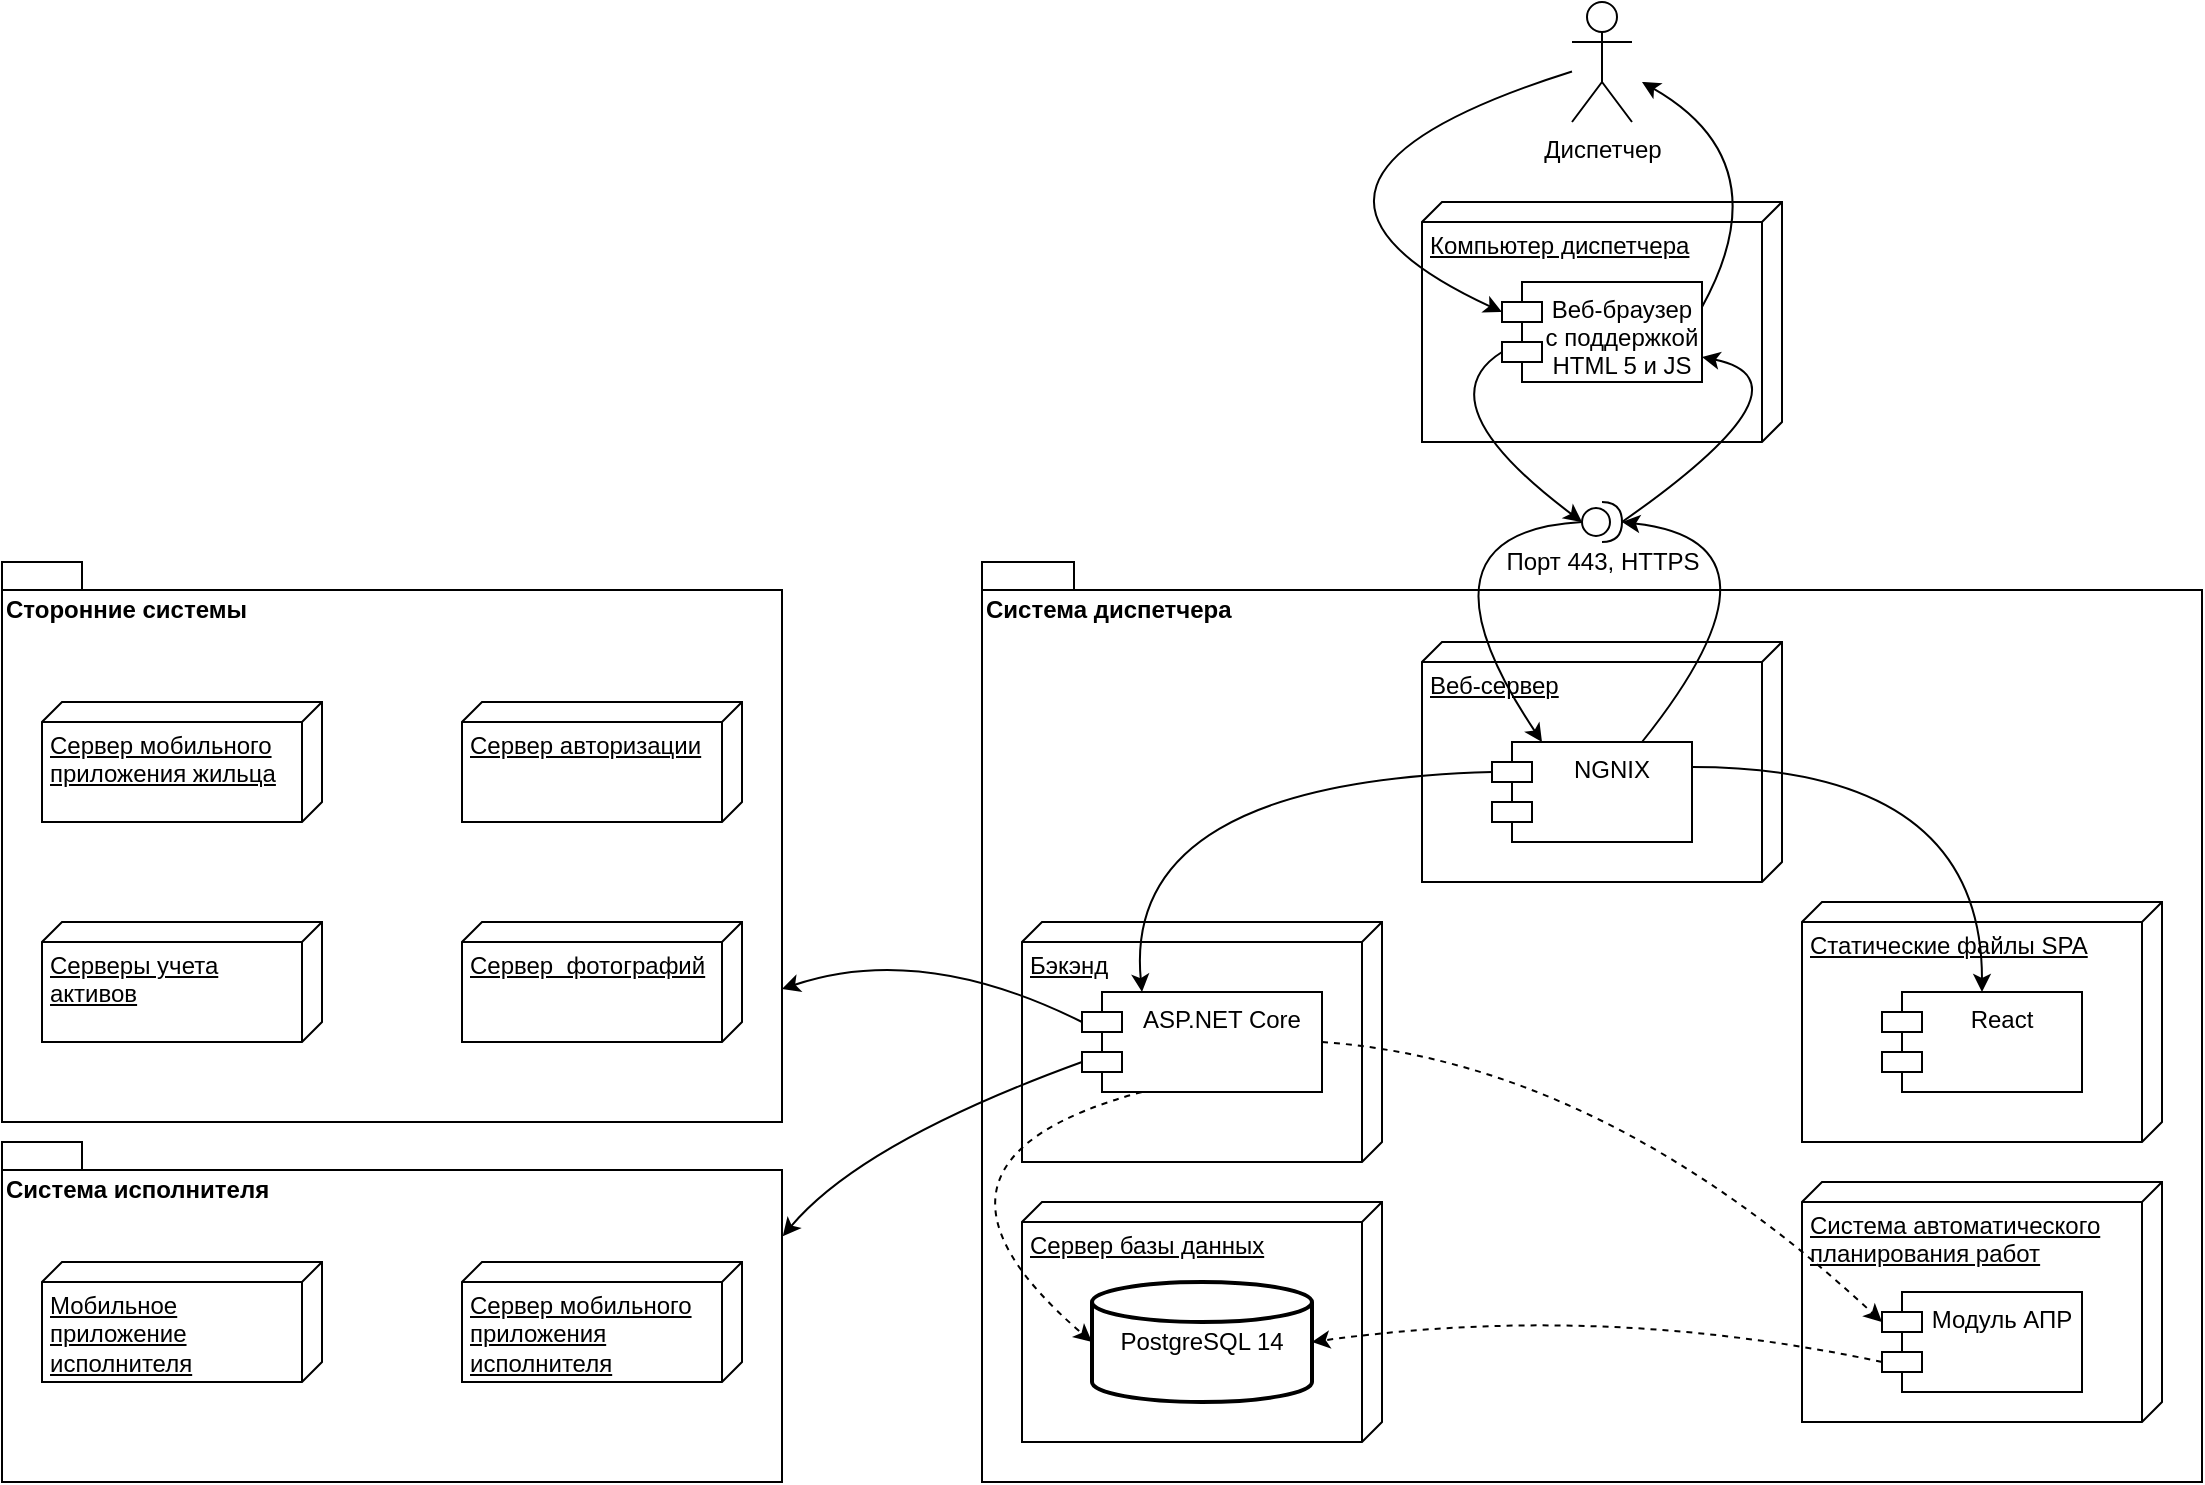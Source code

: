 <mxfile version="20.6.2" type="github">
  <diagram id="HOSZykifcjWmg74krggU" name="Page-1">
    <mxGraphModel dx="2062" dy="1114" grid="1" gridSize="10" guides="1" tooltips="1" connect="1" arrows="1" fold="1" page="1" pageScale="1" pageWidth="850" pageHeight="1100" math="0" shadow="0">
      <root>
        <mxCell id="0" />
        <mxCell id="1" parent="0" />
        <mxCell id="c7Pb04o0xOLfkEv4fk63-9" value="Система диспетчера" style="shape=folder;fontStyle=1;spacingTop=10;tabWidth=40;tabHeight=14;tabPosition=left;html=1;verticalAlign=top;align=left;" parent="1" vertex="1">
          <mxGeometry x="510" y="300" width="610" height="460" as="geometry" />
        </mxCell>
        <mxCell id="c7Pb04o0xOLfkEv4fk63-4" value="Сторонние системы" style="shape=folder;fontStyle=1;spacingTop=10;tabWidth=40;tabHeight=14;tabPosition=left;html=1;verticalAlign=top;align=left;" parent="1" vertex="1">
          <mxGeometry x="20" y="300" width="390" height="280" as="geometry" />
        </mxCell>
        <mxCell id="c7Pb04o0xOLfkEv4fk63-5" value="Сервер мобильного &lt;br&gt;приложения жильца" style="verticalAlign=top;align=left;spacingTop=8;spacingLeft=2;spacingRight=12;shape=cube;size=10;direction=south;fontStyle=4;html=1;" parent="1" vertex="1">
          <mxGeometry x="40" y="370" width="140" height="60" as="geometry" />
        </mxCell>
        <mxCell id="c7Pb04o0xOLfkEv4fk63-6" value="Сервер авторизации" style="verticalAlign=top;align=left;spacingTop=8;spacingLeft=2;spacingRight=12;shape=cube;size=10;direction=south;fontStyle=4;html=1;" parent="1" vertex="1">
          <mxGeometry x="250" y="370" width="140" height="60" as="geometry" />
        </mxCell>
        <mxCell id="c7Pb04o0xOLfkEv4fk63-7" value="Серверы учета&lt;br&gt;активов" style="verticalAlign=top;align=left;spacingTop=8;spacingLeft=2;spacingRight=12;shape=cube;size=10;direction=south;fontStyle=4;html=1;" parent="1" vertex="1">
          <mxGeometry x="40" y="480" width="140" height="60" as="geometry" />
        </mxCell>
        <mxCell id="c7Pb04o0xOLfkEv4fk63-11" value="Сервер базы данных" style="verticalAlign=top;align=left;spacingTop=8;spacingLeft=2;spacingRight=12;shape=cube;size=10;direction=south;fontStyle=4;html=1;" parent="1" vertex="1">
          <mxGeometry x="530" y="620" width="180" height="120" as="geometry" />
        </mxCell>
        <mxCell id="c7Pb04o0xOLfkEv4fk63-12" value="PostgreSQL 14" style="strokeWidth=2;html=1;shape=mxgraph.flowchart.database;whiteSpace=wrap;verticalAlign=middle;" parent="1" vertex="1">
          <mxGeometry x="565" y="660" width="110" height="60" as="geometry" />
        </mxCell>
        <mxCell id="c7Pb04o0xOLfkEv4fk63-13" value="Веб-сервер" style="verticalAlign=top;align=left;spacingTop=8;spacingLeft=2;spacingRight=12;shape=cube;size=10;direction=south;fontStyle=4;html=1;" parent="1" vertex="1">
          <mxGeometry x="730" y="340" width="180" height="120" as="geometry" />
        </mxCell>
        <mxCell id="c7Pb04o0xOLfkEv4fk63-14" value="NGNIX" style="shape=module;align=left;spacingLeft=20;align=center;verticalAlign=top;" parent="1" vertex="1">
          <mxGeometry x="765" y="390" width="100" height="50" as="geometry" />
        </mxCell>
        <mxCell id="c7Pb04o0xOLfkEv4fk63-15" value="Диспетчер" style="shape=umlActor;verticalLabelPosition=bottom;verticalAlign=top;html=1;" parent="1" vertex="1">
          <mxGeometry x="805" y="20" width="30" height="60" as="geometry" />
        </mxCell>
        <mxCell id="c7Pb04o0xOLfkEv4fk63-27" value="Бэкэнд" style="verticalAlign=top;align=left;spacingTop=8;spacingLeft=2;spacingRight=12;shape=cube;size=10;direction=south;fontStyle=4;html=1;" parent="1" vertex="1">
          <mxGeometry x="530" y="480" width="180" height="120" as="geometry" />
        </mxCell>
        <mxCell id="c7Pb04o0xOLfkEv4fk63-28" value="ASP.NET Core" style="shape=module;align=left;spacingLeft=20;align=center;verticalAlign=top;" parent="1" vertex="1">
          <mxGeometry x="560" y="515" width="120" height="50" as="geometry" />
        </mxCell>
        <mxCell id="c7Pb04o0xOLfkEv4fk63-29" value="Статические файлы SPA" style="verticalAlign=top;align=left;spacingTop=8;spacingLeft=2;spacingRight=12;shape=cube;size=10;direction=south;fontStyle=4;html=1;" parent="1" vertex="1">
          <mxGeometry x="920" y="470" width="180" height="120" as="geometry" />
        </mxCell>
        <mxCell id="c7Pb04o0xOLfkEv4fk63-41" style="edgeStyle=orthogonalEdgeStyle;curved=1;orthogonalLoop=1;jettySize=auto;html=1;exitX=1;exitY=0.25;exitDx=0;exitDy=0;entryX=0.5;entryY=0;entryDx=0;entryDy=0;elbow=vertical;" parent="1" source="c7Pb04o0xOLfkEv4fk63-14" target="c7Pb04o0xOLfkEv4fk63-30" edge="1">
          <mxGeometry relative="1" as="geometry" />
        </mxCell>
        <mxCell id="c7Pb04o0xOLfkEv4fk63-30" value="React" style="shape=module;align=left;spacingLeft=20;align=center;verticalAlign=top;" parent="1" vertex="1">
          <mxGeometry x="960" y="515" width="100" height="50" as="geometry" />
        </mxCell>
        <mxCell id="c7Pb04o0xOLfkEv4fk63-35" value="" style="curved=1;endArrow=classic;html=1;elbow=vertical;exitX=0;exitY=0;exitDx=0;exitDy=15;exitPerimeter=0;entryX=0;entryY=0;entryDx=390;entryDy=213.5;entryPerimeter=0;" parent="1" source="c7Pb04o0xOLfkEv4fk63-28" target="c7Pb04o0xOLfkEv4fk63-4" edge="1">
          <mxGeometry width="50" height="50" relative="1" as="geometry">
            <mxPoint x="390" y="700" as="sourcePoint" />
            <mxPoint x="440" y="650" as="targetPoint" />
            <Array as="points">
              <mxPoint x="480" y="490" />
            </Array>
          </mxGeometry>
        </mxCell>
        <mxCell id="c7Pb04o0xOLfkEv4fk63-37" value="" style="curved=1;endArrow=classic;html=1;elbow=vertical;entryX=0;entryY=0.5;entryDx=0;entryDy=0;exitX=0.25;exitY=1;exitDx=0;exitDy=0;entryPerimeter=0;dashed=1;" parent="1" source="c7Pb04o0xOLfkEv4fk63-28" target="c7Pb04o0xOLfkEv4fk63-12" edge="1">
          <mxGeometry width="50" height="50" relative="1" as="geometry">
            <mxPoint x="530" y="565" as="sourcePoint" />
            <mxPoint x="555" y="690" as="targetPoint" />
            <Array as="points">
              <mxPoint x="460" y="600" />
            </Array>
          </mxGeometry>
        </mxCell>
        <mxCell id="c7Pb04o0xOLfkEv4fk63-39" value="" style="curved=1;endArrow=classic;html=1;elbow=vertical;exitX=0;exitY=0;exitDx=0;exitDy=15;exitPerimeter=0;entryX=0.25;entryY=0;entryDx=0;entryDy=0;" parent="1" source="c7Pb04o0xOLfkEv4fk63-14" target="c7Pb04o0xOLfkEv4fk63-28" edge="1">
          <mxGeometry width="50" height="50" relative="1" as="geometry">
            <mxPoint x="580" y="460" as="sourcePoint" />
            <mxPoint x="630" y="410" as="targetPoint" />
            <Array as="points">
              <mxPoint x="580" y="410" />
            </Array>
          </mxGeometry>
        </mxCell>
        <mxCell id="c7Pb04o0xOLfkEv4fk63-43" value="Сервер&amp;nbsp; фотографий" style="verticalAlign=top;align=left;spacingTop=8;spacingLeft=2;spacingRight=12;shape=cube;size=10;direction=south;fontStyle=4;html=1;" parent="1" vertex="1">
          <mxGeometry x="250" y="480" width="140" height="60" as="geometry" />
        </mxCell>
        <mxCell id="c7Pb04o0xOLfkEv4fk63-46" value="Компьютер диспетчера" style="verticalAlign=top;align=left;spacingTop=8;spacingLeft=2;spacingRight=12;shape=cube;size=10;direction=south;fontStyle=4;html=1;" parent="1" vertex="1">
          <mxGeometry x="730" y="120" width="180" height="120" as="geometry" />
        </mxCell>
        <mxCell id="c7Pb04o0xOLfkEv4fk63-47" value="Веб-браузер&#xa;с поддержкой&#xa;HTML 5 и JS" style="shape=module;align=left;spacingLeft=20;align=center;verticalAlign=top;" parent="1" vertex="1">
          <mxGeometry x="770" y="160" width="100" height="50" as="geometry" />
        </mxCell>
        <mxCell id="c7Pb04o0xOLfkEv4fk63-26" value="" style="curved=1;endArrow=classic;html=1;elbow=vertical;exitX=0.75;exitY=0;exitDx=0;exitDy=0;entryX=1;entryY=0.5;entryDx=0;entryDy=0;entryPerimeter=0;" parent="1" source="c7Pb04o0xOLfkEv4fk63-14" target="c7Pb04o0xOLfkEv4fk63-61" edge="1">
          <mxGeometry width="50" height="50" relative="1" as="geometry">
            <mxPoint x="920" y="310" as="sourcePoint" />
            <mxPoint x="970" y="260" as="targetPoint" />
            <Array as="points">
              <mxPoint x="920" y="290" />
            </Array>
          </mxGeometry>
        </mxCell>
        <mxCell id="c7Pb04o0xOLfkEv4fk63-49" value="" style="curved=1;endArrow=classic;html=1;elbow=vertical;exitX=0;exitY=0.5;exitDx=0;exitDy=0;entryX=0.25;entryY=0;entryDx=0;entryDy=0;exitPerimeter=0;" parent="1" source="c7Pb04o0xOLfkEv4fk63-61" target="c7Pb04o0xOLfkEv4fk63-14" edge="1">
          <mxGeometry width="50" height="50" relative="1" as="geometry">
            <mxPoint x="835" y="250" as="sourcePoint" />
            <mxPoint x="840" y="400" as="targetPoint" />
            <Array as="points">
              <mxPoint x="720" y="285" />
            </Array>
          </mxGeometry>
        </mxCell>
        <mxCell id="c7Pb04o0xOLfkEv4fk63-52" value="" style="curved=1;endArrow=classic;html=1;elbow=vertical;entryX=0;entryY=0;entryDx=0;entryDy=15;entryPerimeter=0;" parent="1" source="c7Pb04o0xOLfkEv4fk63-15" target="c7Pb04o0xOLfkEv4fk63-47" edge="1">
          <mxGeometry width="50" height="50" relative="1" as="geometry">
            <mxPoint x="620" y="150" as="sourcePoint" />
            <mxPoint x="570" y="200" as="targetPoint" />
            <Array as="points">
              <mxPoint x="630" y="110" />
            </Array>
          </mxGeometry>
        </mxCell>
        <mxCell id="c7Pb04o0xOLfkEv4fk63-53" value="" style="curved=1;endArrow=classic;html=1;elbow=vertical;entryX=0.75;entryY=0;entryDx=0;entryDy=0;exitX=1;exitY=0.25;exitDx=0;exitDy=0;" parent="1" source="c7Pb04o0xOLfkEv4fk63-47" edge="1">
          <mxGeometry width="50" height="50" relative="1" as="geometry">
            <mxPoint x="935" y="170" as="sourcePoint" />
            <mxPoint x="840" y="60" as="targetPoint" />
            <Array as="points">
              <mxPoint x="910" y="100" />
            </Array>
          </mxGeometry>
        </mxCell>
        <mxCell id="c7Pb04o0xOLfkEv4fk63-61" value="Порт 443, HTTPS" style="shape=providedRequiredInterface;html=1;verticalLabelPosition=bottom;sketch=0;" parent="1" vertex="1">
          <mxGeometry x="810" y="270" width="20" height="20" as="geometry" />
        </mxCell>
        <mxCell id="c7Pb04o0xOLfkEv4fk63-62" value="" style="curved=1;endArrow=classic;html=1;elbow=vertical;exitX=1;exitY=0.5;exitDx=0;exitDy=0;exitPerimeter=0;entryX=1;entryY=0.75;entryDx=0;entryDy=0;" parent="1" source="c7Pb04o0xOLfkEv4fk63-61" target="c7Pb04o0xOLfkEv4fk63-47" edge="1">
          <mxGeometry width="50" height="50" relative="1" as="geometry">
            <mxPoint x="890" y="280" as="sourcePoint" />
            <mxPoint x="940" y="230" as="targetPoint" />
            <Array as="points">
              <mxPoint x="930" y="210" />
            </Array>
          </mxGeometry>
        </mxCell>
        <mxCell id="c7Pb04o0xOLfkEv4fk63-63" value="" style="curved=1;endArrow=classic;html=1;elbow=vertical;exitX=0;exitY=0;exitDx=0;exitDy=35;exitPerimeter=0;entryX=0;entryY=0.5;entryDx=0;entryDy=0;entryPerimeter=0;" parent="1" source="c7Pb04o0xOLfkEv4fk63-47" target="c7Pb04o0xOLfkEv4fk63-61" edge="1">
          <mxGeometry width="50" height="50" relative="1" as="geometry">
            <mxPoint x="650" y="270" as="sourcePoint" />
            <mxPoint x="700" y="220" as="targetPoint" />
            <Array as="points">
              <mxPoint x="730" y="220" />
            </Array>
          </mxGeometry>
        </mxCell>
        <mxCell id="FkNzXoSjD3-juMTVNShU-1" value="Система автоматического &lt;br&gt;планирования работ" style="verticalAlign=top;align=left;spacingTop=8;spacingLeft=2;spacingRight=12;shape=cube;size=10;direction=south;fontStyle=4;html=1;" parent="1" vertex="1">
          <mxGeometry x="920" y="610" width="180" height="120" as="geometry" />
        </mxCell>
        <mxCell id="FkNzXoSjD3-juMTVNShU-2" value="Модуль АПР" style="shape=module;align=left;spacingLeft=20;align=center;verticalAlign=top;" parent="1" vertex="1">
          <mxGeometry x="960" y="665" width="100" height="50" as="geometry" />
        </mxCell>
        <mxCell id="PSeWbSXy1p2zwvH1zqWu-2" value="" style="curved=1;endArrow=classic;html=1;rounded=0;dashed=1;exitX=0;exitY=0;exitDx=0;exitDy=35;exitPerimeter=0;entryX=1;entryY=0.5;entryDx=0;entryDy=0;entryPerimeter=0;" edge="1" parent="1" source="FkNzXoSjD3-juMTVNShU-2" target="c7Pb04o0xOLfkEv4fk63-12">
          <mxGeometry width="50" height="50" relative="1" as="geometry">
            <mxPoint x="790" y="740" as="sourcePoint" />
            <mxPoint x="840" y="690" as="targetPoint" />
            <Array as="points">
              <mxPoint x="820" y="670" />
            </Array>
          </mxGeometry>
        </mxCell>
        <mxCell id="PSeWbSXy1p2zwvH1zqWu-3" value="" style="curved=1;endArrow=classic;html=1;rounded=0;dashed=1;exitX=1;exitY=0.5;exitDx=0;exitDy=0;entryX=0;entryY=0;entryDx=0;entryDy=15;entryPerimeter=0;" edge="1" parent="1" source="c7Pb04o0xOLfkEv4fk63-28" target="FkNzXoSjD3-juMTVNShU-2">
          <mxGeometry width="50" height="50" relative="1" as="geometry">
            <mxPoint x="760" y="630" as="sourcePoint" />
            <mxPoint x="810" y="580" as="targetPoint" />
            <Array as="points">
              <mxPoint x="820" y="550" />
            </Array>
          </mxGeometry>
        </mxCell>
        <mxCell id="PSeWbSXy1p2zwvH1zqWu-5" value="Система исполнителя" style="shape=folder;fontStyle=1;spacingTop=10;tabWidth=40;tabHeight=14;tabPosition=left;html=1;verticalAlign=top;align=left;" vertex="1" parent="1">
          <mxGeometry x="20" y="590" width="390" height="170" as="geometry" />
        </mxCell>
        <mxCell id="PSeWbSXy1p2zwvH1zqWu-6" value="Мобильное &lt;br&gt;приложение&lt;br&gt;исполнителя" style="verticalAlign=top;align=left;spacingTop=8;spacingLeft=2;spacingRight=12;shape=cube;size=10;direction=south;fontStyle=4;html=1;" vertex="1" parent="1">
          <mxGeometry x="40" y="650" width="140" height="60" as="geometry" />
        </mxCell>
        <mxCell id="PSeWbSXy1p2zwvH1zqWu-7" value="Сервер мобильного &lt;br&gt;приложения &lt;br&gt;исполнителя" style="verticalAlign=top;align=left;spacingTop=8;spacingLeft=2;spacingRight=12;shape=cube;size=10;direction=south;fontStyle=4;html=1;" vertex="1" parent="1">
          <mxGeometry x="250" y="650" width="140" height="60" as="geometry" />
        </mxCell>
        <mxCell id="PSeWbSXy1p2zwvH1zqWu-8" value="" style="curved=1;endArrow=classic;html=1;rounded=0;exitX=0;exitY=0;exitDx=0;exitDy=35;exitPerimeter=0;entryX=1.001;entryY=0.277;entryDx=0;entryDy=0;entryPerimeter=0;" edge="1" parent="1" source="c7Pb04o0xOLfkEv4fk63-28" target="PSeWbSXy1p2zwvH1zqWu-5">
          <mxGeometry width="50" height="50" relative="1" as="geometry">
            <mxPoint x="430" y="820" as="sourcePoint" />
            <mxPoint x="480" y="770" as="targetPoint" />
            <Array as="points">
              <mxPoint x="450" y="590" />
            </Array>
          </mxGeometry>
        </mxCell>
      </root>
    </mxGraphModel>
  </diagram>
</mxfile>
